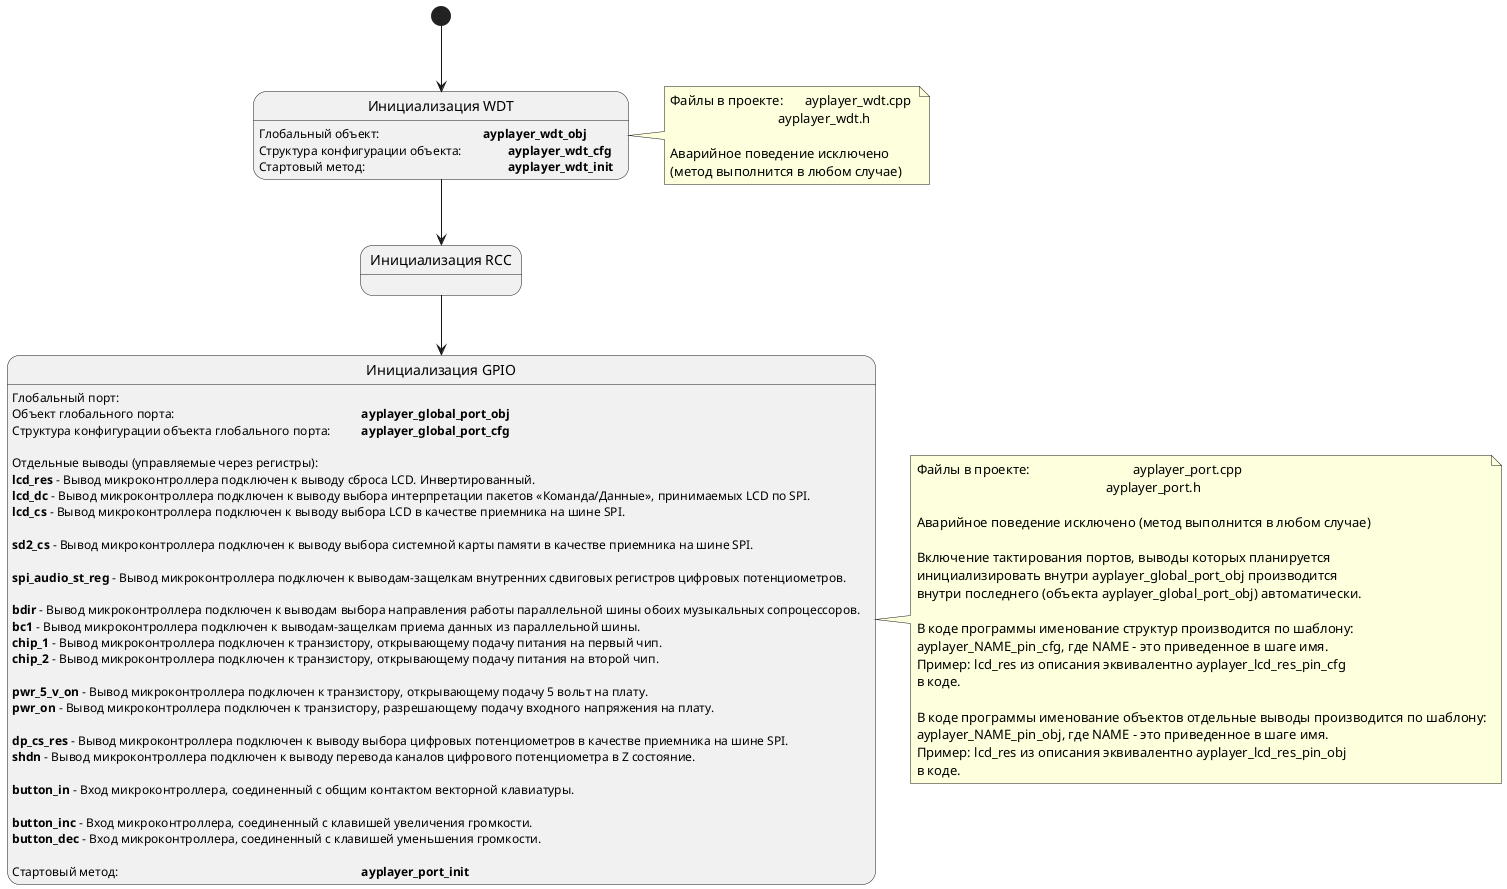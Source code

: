 @startuml

[*] --> init_wdt

state "Инициализация WDT" as init_wdt {
init_wdt : Глобальный объект:					<b>ayplayer_wdt_obj</b>
init_wdt : Структура конфигурации объекта:		<b>ayplayer_wdt_cfg</b>
init_wdt : Стартовый метод:						<b>ayplayer_wdt_init</b>
}


init_wdt --> init_rcc

state "Инициализация RCC" as init_rcc {
	
}

note right of init_wdt
Файлы в проекте:	ayplayer_wdt.сpp 
				ayplayer_wdt.h	

Аварийное поведение исключено
(метод выполнится в любом случае)
end note

init_rcc --> init_gpio

state "Инициализация GPIO" as init_gpio {
init_gpio : Глобальный порт:
init_gpio : Объект глобального порта:								<b>ayplayer_global_port_obj</b>
init_gpio : Структура конфигурации объекта глобального порта:		<b>ayplayer_global_port_cfg</b>
init_gpio : 			
init_gpio : Отдельные выводы (управляемые через регистры):	
init_gpio : <b>lcd_res</b> - Вывод микроконтроллера подключен к выводу сброса LCD. Инвертированный.
init_gpio : <b>lcd_dc</b> - Вывод микроконтроллера подключен к выводу выбора интерпретации пакетов <<Команда/Данные>>, принимаемых LCD по SPI.
init_gpio : <b>lcd_cs</b> - Вывод микроконтроллера подключен к выводу выбора LCD в качестве приемника на шине SPI.
init_gpio :
init_gpio : <b>sd2_cs</b> - Вывод микроконтроллера подключен к выводу выбора системной карты памяти в качестве приемника на шине SPI.
init_gpio : 
init_gpio : <b>spi_audio_st_reg</b> - Вывод микроконтроллера подключен к выводам-защелкам внутренних сдвиговых регистров цифровых потенциометров.
init_gpio :
init_gpio : <b>bdir</b> - Вывод микроконтроллера подключен к выводам выбора направления работы параллельной шины обоих музыкальных сопроцессоров.
init_gpio : <b>bc1</b> - Вывод микроконтроллера подключен к выводам-защелкам приема данных из параллельной шины.
init_gpio : <b>chip_1</b> - Вывод микроконтроллера подключен к транзистору, открывающему подачу питания на первый чип.
init_gpio : <b>chip_2</b> - Вывод микроконтроллера подключен к транзистору, открывающему подачу питания на второй чип.
init_gpio :
init_gpio : <b>pwr_5_v_on</b> - Вывод микроконтроллера подключен к транзистору, открывающему подачу 5 вольт на плату.
init_gpio : <b>pwr_on</b> - Вывод микроконтроллера подключен к транзистору, разрешающему подачу входного напряжения на плату.
init_gpio :
init_gpio : <b>dp_cs_res</b> - Вывод микроконтроллера подключен к выводу выбора цифровых потенциометров в качестве приемника на шине SPI.
init_gpio : <b>shdn</b> - Вывод микроконтроллера подключен к выводу перевода каналов цифрового потенциометра в Z состояние.
init_gpio :
init_gpio : <b>button_in</b> - Вход микроконтроллера, соединенный с общим контактом векторной клавиатуры.
init_gpio :
init_gpio : <b>button_inc</b> - Вход микроконтроллера, соединенный с клавишей увеличения громкости.
init_gpio : <b>button_dec</b> - Вход микроконтроллера, соединенный с клавишей уменьшения громкости.
init_gpio : 
init_gpio : Стартовый метод:										<b>ayplayer_port_init</b>
}

note right of init_gpio
Файлы в проекте:				ayplayer_port.cpp
							ayplayer_port.h	

Аварийное поведение исключено (метод выполнится в любом случае)

Включение тактирования портов, выводы которых планируется 
инициализировать внутри ayplayer_global_port_obj производится
внутри последнего (объекта ayplayer_global_port_obj) автоматически.

В коде программы именование структур производится по шаблону:
ayplayer_NAME_pin_cfg, где NAME - это приведенное в шаге имя.
Пример: lcd_res из описания эквивалентно ayplayer_lcd_res_pin_cfg
в коде.

В коде программы именование объектов отдельные выводы производится по шаблону:
ayplayer_NAME_pin_obj, где NAME - это приведенное в шаге имя.
Пример: lcd_res из описания эквивалентно ayplayer_lcd_res_pin_obj
в коде.
end note


@enduml
